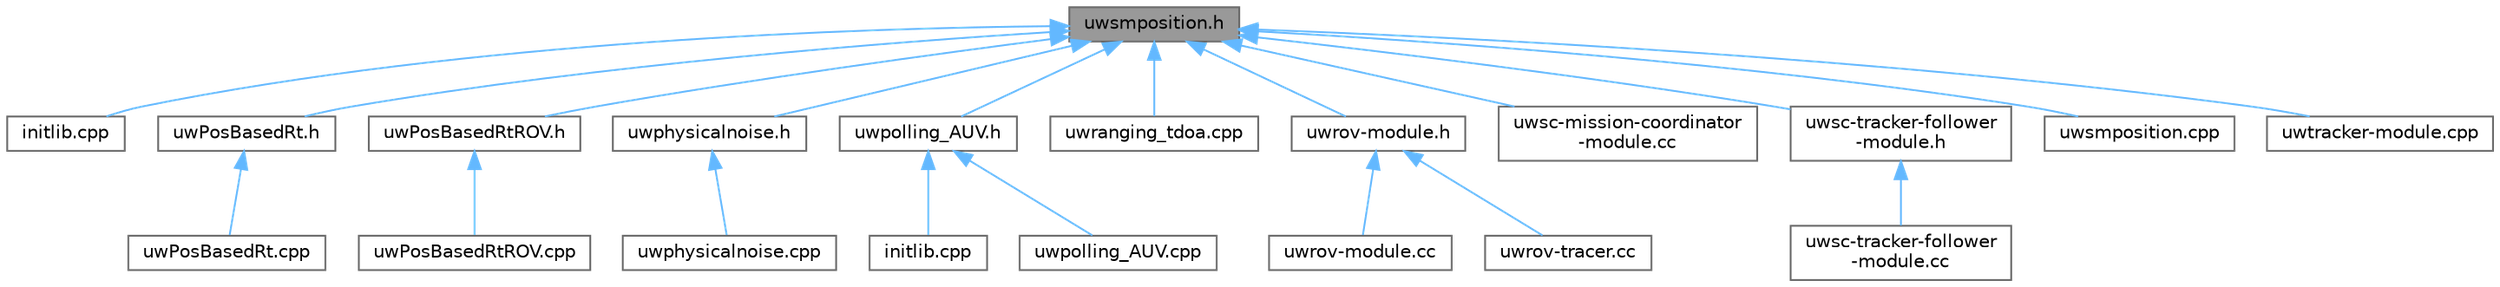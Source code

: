 digraph "uwsmposition.h"
{
 // LATEX_PDF_SIZE
  bgcolor="transparent";
  edge [fontname=Helvetica,fontsize=10,labelfontname=Helvetica,labelfontsize=10];
  node [fontname=Helvetica,fontsize=10,shape=box,height=0.2,width=0.4];
  Node1 [id="Node000001",label="uwsmposition.h",height=0.2,width=0.4,color="gray40", fillcolor="grey60", style="filled", fontcolor="black",tooltip="Provides the definition of the class UWSMPosition."];
  Node1 -> Node2 [id="edge1_Node000001_Node000002",dir="back",color="steelblue1",style="solid",tooltip=" "];
  Node2 [id="Node000002",label="initlib.cpp",height=0.2,width=0.4,color="grey40", fillcolor="white", style="filled",URL="$DESERT__Framework_2DESERT_2mobility_2uwsmposition_2initlib_8cpp.html",tooltip="Provides the initialization of uwsmposition libraries."];
  Node1 -> Node3 [id="edge2_Node000001_Node000003",dir="back",color="steelblue1",style="solid",tooltip=" "];
  Node3 [id="Node000003",label="uwPosBasedRt.h",height=0.2,width=0.4,color="grey40", fillcolor="white", style="filled",URL="$uwPosBasedRt_8h.html",tooltip="Routing protocol for static node based on ROV position."];
  Node3 -> Node4 [id="edge3_Node000003_Node000004",dir="back",color="steelblue1",style="solid",tooltip=" "];
  Node4 [id="Node000004",label="uwPosBasedRt.cpp",height=0.2,width=0.4,color="grey40", fillcolor="white", style="filled",URL="$uwPosBasedRt_8cpp.html",tooltip="Routing protocol for static node based on ROV position."];
  Node1 -> Node5 [id="edge4_Node000001_Node000005",dir="back",color="steelblue1",style="solid",tooltip=" "];
  Node5 [id="Node000005",label="uwPosBasedRtROV.h",height=0.2,width=0.4,color="grey40", fillcolor="white", style="filled",URL="$uwPosBasedRtROV_8h.html",tooltip="Routing protocol for vehicles based on ROV position."];
  Node5 -> Node6 [id="edge5_Node000005_Node000006",dir="back",color="steelblue1",style="solid",tooltip=" "];
  Node6 [id="Node000006",label="uwPosBasedRtROV.cpp",height=0.2,width=0.4,color="grey40", fillcolor="white", style="filled",URL="$uwPosBasedRtROV_8cpp.html",tooltip="Routing protocol for vehicles based on ROV position."];
  Node1 -> Node7 [id="edge6_Node000001_Node000007",dir="back",color="steelblue1",style="solid",tooltip=" "];
  Node7 [id="Node000007",label="uwphysicalnoise.h",height=0.2,width=0.4,color="grey40", fillcolor="white", style="filled",URL="$uwphysicalnoise_8h.html",tooltip="Definition of UwPhysicalNoise class."];
  Node7 -> Node8 [id="edge7_Node000007_Node000008",dir="back",color="steelblue1",style="solid",tooltip=" "];
  Node8 [id="Node000008",label="uwphysicalnoise.cpp",height=0.2,width=0.4,color="grey40", fillcolor="white", style="filled",URL="$uwphysicalnoise_8cpp.html",tooltip="Implementation of UnderwaterPhysicalNoise class."];
  Node1 -> Node9 [id="edge8_Node000001_Node000009",dir="back",color="steelblue1",style="solid",tooltip=" "];
  Node9 [id="Node000009",label="uwpolling_AUV.h",height=0.2,width=0.4,color="grey40", fillcolor="white", style="filled",URL="$uwpolling__AUV_8h.html",tooltip="Class that represents the AUV of UWPOLLING."];
  Node9 -> Node10 [id="edge9_Node000009_Node000010",dir="back",color="steelblue1",style="solid",tooltip=" "];
  Node10 [id="Node000010",label="initlib.cpp",height=0.2,width=0.4,color="grey40", fillcolor="white", style="filled",URL="$DESERT__Framework_2DESERT_2data__link_2uwpolling_2initlib_8cpp.html",tooltip="Provides the initialization of the uwpolling libraries."];
  Node9 -> Node11 [id="edge10_Node000009_Node000011",dir="back",color="steelblue1",style="solid",tooltip=" "];
  Node11 [id="Node000011",label="uwpolling_AUV.cpp",height=0.2,width=0.4,color="grey40", fillcolor="white", style="filled",URL="$uwpolling__AUV_8cpp.html",tooltip="Provides the implementation of Uwpolling_AUV class."];
  Node1 -> Node12 [id="edge11_Node000001_Node000012",dir="back",color="steelblue1",style="solid",tooltip=" "];
  Node12 [id="Node000012",label="uwranging_tdoa.cpp",height=0.2,width=0.4,color="grey40", fillcolor="white", style="filled",URL="$uwranging__tdoa_8cpp.html",tooltip="Provides the implementation of the class UwRangingTDOA."];
  Node1 -> Node13 [id="edge12_Node000001_Node000013",dir="back",color="steelblue1",style="solid",tooltip=" "];
  Node13 [id="Node000013",label="uwrov-module.h",height=0.2,width=0.4,color="grey40", fillcolor="white", style="filled",URL="$uwrov-module_8h.html",tooltip="Provides the definition of the class UWROV."];
  Node13 -> Node14 [id="edge13_Node000013_Node000014",dir="back",color="steelblue1",style="solid",tooltip=" "];
  Node14 [id="Node000014",label="uwrov-module.cc",height=0.2,width=0.4,color="grey40", fillcolor="white", style="filled",URL="$uwrov-module_8cc.html",tooltip="Provides the UWROV class implementation."];
  Node13 -> Node15 [id="edge14_Node000013_Node000015",dir="back",color="steelblue1",style="solid",tooltip=" "];
  Node15 [id="Node000015",label="uwrov-tracer.cc",height=0.2,width=0.4,color="grey40", fillcolor="white", style="filled",URL="$uwrov-tracer_8cc.html",tooltip="Provides a tracer class for UWROV packets."];
  Node1 -> Node16 [id="edge15_Node000001_Node000016",dir="back",color="steelblue1",style="solid",tooltip=" "];
  Node16 [id="Node000016",label="uwsc-mission-coordinator\l-module.cc",height=0.2,width=0.4,color="grey40", fillcolor="white", style="filled",URL="$uwsc-mission-coordinator-module_8cc.html",tooltip=" "];
  Node1 -> Node17 [id="edge16_Node000001_Node000017",dir="back",color="steelblue1",style="solid",tooltip=" "];
  Node17 [id="Node000017",label="uwsc-tracker-follower\l-module.h",height=0.2,width=0.4,color="grey40", fillcolor="white", style="filled",URL="$uwsc-tracker-follower-module_8h.html",tooltip="Provides the definition of the class UWSCFTRACKER."];
  Node17 -> Node18 [id="edge17_Node000017_Node000018",dir="back",color="steelblue1",style="solid",tooltip=" "];
  Node18 [id="Node000018",label="uwsc-tracker-follower\l-module.cc",height=0.2,width=0.4,color="grey40", fillcolor="white", style="filled",URL="$uwsc-tracker-follower-module_8cc.html",tooltip="Provides the UWSCFTRACKER class implementation."];
  Node1 -> Node19 [id="edge18_Node000001_Node000019",dir="back",color="steelblue1",style="solid",tooltip=" "];
  Node19 [id="Node000019",label="uwsmposition.cpp",height=0.2,width=0.4,color="grey40", fillcolor="white", style="filled",URL="$uwsmposition_8cpp.html",tooltip="Provides the UWSMPosition class implementation."];
  Node1 -> Node20 [id="edge19_Node000001_Node000020",dir="back",color="steelblue1",style="solid",tooltip=" "];
  Node20 [id="Node000020",label="uwtracker-module.cpp",height=0.2,width=0.4,color="grey40", fillcolor="white", style="filled",URL="$uwtracker-module_8cpp.html",tooltip=" "];
}

